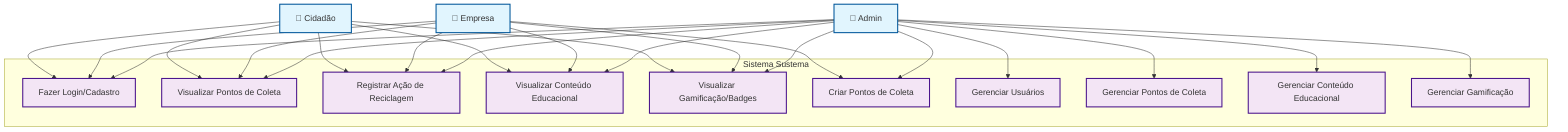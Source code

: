 graph TD
    %% Atores
    Cidadao["👤 Cidadão"]
    Empresa["👔 Empresa"] 
    Admin["🔧 Admin"]
    
    %% Sistema
    subgraph "Sistema Sustema"
        UC1["Fazer Login/Cadastro"]
        UC2["Visualizar Pontos de Coleta"]
        UC3["Registrar Ação de Reciclagem"]
        UC4["Visualizar Conteúdo Educacional"]
        UC5["Visualizar Gamificação/Badges"]
        UC6["Criar Pontos de Coleta"]
        UC7["Gerenciar Usuários"]
        UC8["Gerenciar Pontos de Coleta"]
        UC9["Gerenciar Conteúdo Educacional"]
        UC10["Gerenciar Gamificação"]
    end
    
    %% Relacionamentos Cidadão
    Cidadao --> UC1
    Cidadao --> UC2
    Cidadao --> UC3
    Cidadao --> UC4
    Cidadao --> UC5
    
    %% Relacionamentos Empresa
    Empresa --> UC1
    Empresa --> UC2
    Empresa --> UC3
    Empresa --> UC4
    Empresa --> UC5
    Empresa --> UC6
    
    %% Relacionamentos Admin
    Admin --> UC1
    Admin --> UC2
    Admin --> UC3
    Admin --> UC4
    Admin --> UC5
    Admin --> UC6
    Admin --> UC7
    Admin --> UC8
    Admin --> UC9
    Admin --> UC10
    
    %% Estilos
    classDef actor fill:#e1f5fe,stroke:#01579b,stroke-width:2px
    classDef usecase fill:#f3e5f5,stroke:#4a148c,stroke-width:2px
    classDef system fill:#e8f5e8,stroke:#1b5e20,stroke-width:3px
    
    class Cidadao,Empresa,Admin actor
    class UC1,UC2,UC3,UC4,UC5,UC6,UC7,UC8,UC9,UC10 usecase